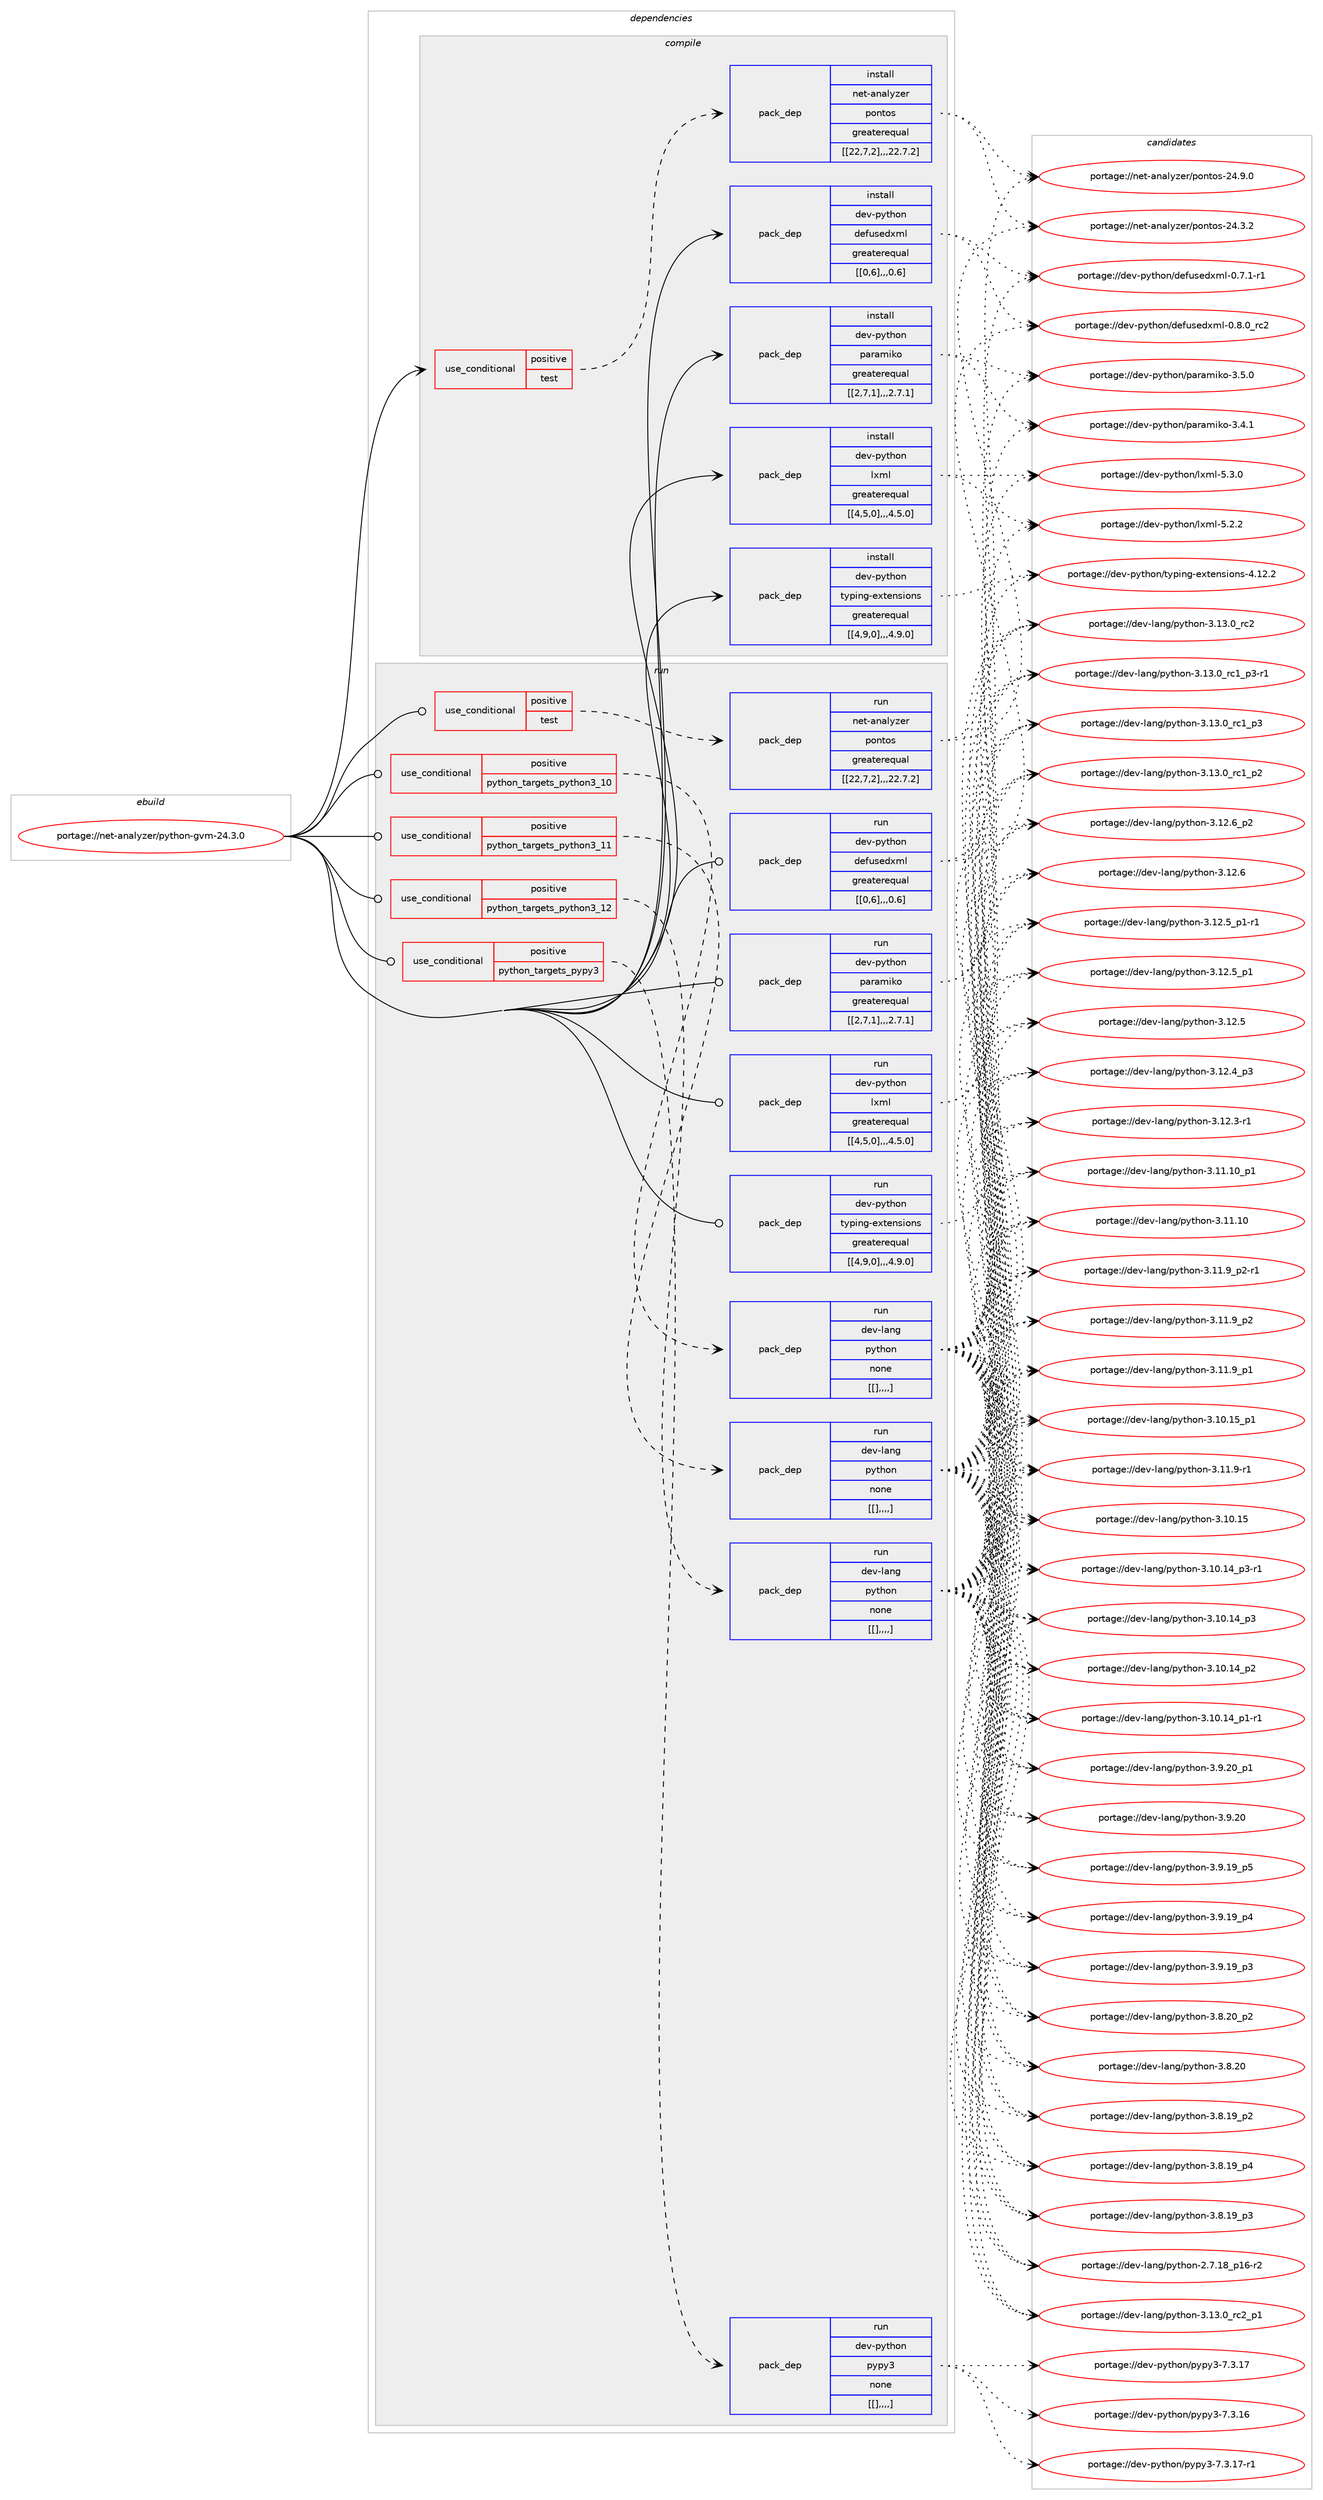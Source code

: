 digraph prolog {

# *************
# Graph options
# *************

newrank=true;
concentrate=true;
compound=true;
graph [rankdir=LR,fontname=Helvetica,fontsize=10,ranksep=1.5];#, ranksep=2.5, nodesep=0.2];
edge  [arrowhead=vee];
node  [fontname=Helvetica,fontsize=10];

# **********
# The ebuild
# **********

subgraph cluster_leftcol {
color=gray;
label=<<i>ebuild</i>>;
id [label="portage://net-analyzer/python-gvm-24.3.0", color=red, width=4, href="../net-analyzer/python-gvm-24.3.0.svg"];
}

# ****************
# The dependencies
# ****************

subgraph cluster_midcol {
color=gray;
label=<<i>dependencies</i>>;
subgraph cluster_compile {
fillcolor="#eeeeee";
style=filled;
label=<<i>compile</i>>;
subgraph cond92322 {
dependency353182 [label=<<TABLE BORDER="0" CELLBORDER="1" CELLSPACING="0" CELLPADDING="4"><TR><TD ROWSPAN="3" CELLPADDING="10">use_conditional</TD></TR><TR><TD>positive</TD></TR><TR><TD>test</TD></TR></TABLE>>, shape=none, color=red];
subgraph pack258233 {
dependency353183 [label=<<TABLE BORDER="0" CELLBORDER="1" CELLSPACING="0" CELLPADDING="4" WIDTH="220"><TR><TD ROWSPAN="6" CELLPADDING="30">pack_dep</TD></TR><TR><TD WIDTH="110">install</TD></TR><TR><TD>net-analyzer</TD></TR><TR><TD>pontos</TD></TR><TR><TD>greaterequal</TD></TR><TR><TD>[[22,7,2],,,22.7.2]</TD></TR></TABLE>>, shape=none, color=blue];
}
dependency353182:e -> dependency353183:w [weight=20,style="dashed",arrowhead="vee"];
}
id:e -> dependency353182:w [weight=20,style="solid",arrowhead="vee"];
subgraph pack258234 {
dependency353184 [label=<<TABLE BORDER="0" CELLBORDER="1" CELLSPACING="0" CELLPADDING="4" WIDTH="220"><TR><TD ROWSPAN="6" CELLPADDING="30">pack_dep</TD></TR><TR><TD WIDTH="110">install</TD></TR><TR><TD>dev-python</TD></TR><TR><TD>defusedxml</TD></TR><TR><TD>greaterequal</TD></TR><TR><TD>[[0,6],,,0.6]</TD></TR></TABLE>>, shape=none, color=blue];
}
id:e -> dependency353184:w [weight=20,style="solid",arrowhead="vee"];
subgraph pack258235 {
dependency353185 [label=<<TABLE BORDER="0" CELLBORDER="1" CELLSPACING="0" CELLPADDING="4" WIDTH="220"><TR><TD ROWSPAN="6" CELLPADDING="30">pack_dep</TD></TR><TR><TD WIDTH="110">install</TD></TR><TR><TD>dev-python</TD></TR><TR><TD>lxml</TD></TR><TR><TD>greaterequal</TD></TR><TR><TD>[[4,5,0],,,4.5.0]</TD></TR></TABLE>>, shape=none, color=blue];
}
id:e -> dependency353185:w [weight=20,style="solid",arrowhead="vee"];
subgraph pack258236 {
dependency353186 [label=<<TABLE BORDER="0" CELLBORDER="1" CELLSPACING="0" CELLPADDING="4" WIDTH="220"><TR><TD ROWSPAN="6" CELLPADDING="30">pack_dep</TD></TR><TR><TD WIDTH="110">install</TD></TR><TR><TD>dev-python</TD></TR><TR><TD>paramiko</TD></TR><TR><TD>greaterequal</TD></TR><TR><TD>[[2,7,1],,,2.7.1]</TD></TR></TABLE>>, shape=none, color=blue];
}
id:e -> dependency353186:w [weight=20,style="solid",arrowhead="vee"];
subgraph pack258237 {
dependency353187 [label=<<TABLE BORDER="0" CELLBORDER="1" CELLSPACING="0" CELLPADDING="4" WIDTH="220"><TR><TD ROWSPAN="6" CELLPADDING="30">pack_dep</TD></TR><TR><TD WIDTH="110">install</TD></TR><TR><TD>dev-python</TD></TR><TR><TD>typing-extensions</TD></TR><TR><TD>greaterequal</TD></TR><TR><TD>[[4,9,0],,,4.9.0]</TD></TR></TABLE>>, shape=none, color=blue];
}
id:e -> dependency353187:w [weight=20,style="solid",arrowhead="vee"];
}
subgraph cluster_compileandrun {
fillcolor="#eeeeee";
style=filled;
label=<<i>compile and run</i>>;
}
subgraph cluster_run {
fillcolor="#eeeeee";
style=filled;
label=<<i>run</i>>;
subgraph cond92323 {
dependency353188 [label=<<TABLE BORDER="0" CELLBORDER="1" CELLSPACING="0" CELLPADDING="4"><TR><TD ROWSPAN="3" CELLPADDING="10">use_conditional</TD></TR><TR><TD>positive</TD></TR><TR><TD>python_targets_pypy3</TD></TR></TABLE>>, shape=none, color=red];
subgraph pack258238 {
dependency353189 [label=<<TABLE BORDER="0" CELLBORDER="1" CELLSPACING="0" CELLPADDING="4" WIDTH="220"><TR><TD ROWSPAN="6" CELLPADDING="30">pack_dep</TD></TR><TR><TD WIDTH="110">run</TD></TR><TR><TD>dev-python</TD></TR><TR><TD>pypy3</TD></TR><TR><TD>none</TD></TR><TR><TD>[[],,,,]</TD></TR></TABLE>>, shape=none, color=blue];
}
dependency353188:e -> dependency353189:w [weight=20,style="dashed",arrowhead="vee"];
}
id:e -> dependency353188:w [weight=20,style="solid",arrowhead="odot"];
subgraph cond92324 {
dependency353190 [label=<<TABLE BORDER="0" CELLBORDER="1" CELLSPACING="0" CELLPADDING="4"><TR><TD ROWSPAN="3" CELLPADDING="10">use_conditional</TD></TR><TR><TD>positive</TD></TR><TR><TD>python_targets_python3_10</TD></TR></TABLE>>, shape=none, color=red];
subgraph pack258239 {
dependency353191 [label=<<TABLE BORDER="0" CELLBORDER="1" CELLSPACING="0" CELLPADDING="4" WIDTH="220"><TR><TD ROWSPAN="6" CELLPADDING="30">pack_dep</TD></TR><TR><TD WIDTH="110">run</TD></TR><TR><TD>dev-lang</TD></TR><TR><TD>python</TD></TR><TR><TD>none</TD></TR><TR><TD>[[],,,,]</TD></TR></TABLE>>, shape=none, color=blue];
}
dependency353190:e -> dependency353191:w [weight=20,style="dashed",arrowhead="vee"];
}
id:e -> dependency353190:w [weight=20,style="solid",arrowhead="odot"];
subgraph cond92325 {
dependency353192 [label=<<TABLE BORDER="0" CELLBORDER="1" CELLSPACING="0" CELLPADDING="4"><TR><TD ROWSPAN="3" CELLPADDING="10">use_conditional</TD></TR><TR><TD>positive</TD></TR><TR><TD>python_targets_python3_11</TD></TR></TABLE>>, shape=none, color=red];
subgraph pack258240 {
dependency353193 [label=<<TABLE BORDER="0" CELLBORDER="1" CELLSPACING="0" CELLPADDING="4" WIDTH="220"><TR><TD ROWSPAN="6" CELLPADDING="30">pack_dep</TD></TR><TR><TD WIDTH="110">run</TD></TR><TR><TD>dev-lang</TD></TR><TR><TD>python</TD></TR><TR><TD>none</TD></TR><TR><TD>[[],,,,]</TD></TR></TABLE>>, shape=none, color=blue];
}
dependency353192:e -> dependency353193:w [weight=20,style="dashed",arrowhead="vee"];
}
id:e -> dependency353192:w [weight=20,style="solid",arrowhead="odot"];
subgraph cond92326 {
dependency353194 [label=<<TABLE BORDER="0" CELLBORDER="1" CELLSPACING="0" CELLPADDING="4"><TR><TD ROWSPAN="3" CELLPADDING="10">use_conditional</TD></TR><TR><TD>positive</TD></TR><TR><TD>python_targets_python3_12</TD></TR></TABLE>>, shape=none, color=red];
subgraph pack258241 {
dependency353195 [label=<<TABLE BORDER="0" CELLBORDER="1" CELLSPACING="0" CELLPADDING="4" WIDTH="220"><TR><TD ROWSPAN="6" CELLPADDING="30">pack_dep</TD></TR><TR><TD WIDTH="110">run</TD></TR><TR><TD>dev-lang</TD></TR><TR><TD>python</TD></TR><TR><TD>none</TD></TR><TR><TD>[[],,,,]</TD></TR></TABLE>>, shape=none, color=blue];
}
dependency353194:e -> dependency353195:w [weight=20,style="dashed",arrowhead="vee"];
}
id:e -> dependency353194:w [weight=20,style="solid",arrowhead="odot"];
subgraph cond92327 {
dependency353196 [label=<<TABLE BORDER="0" CELLBORDER="1" CELLSPACING="0" CELLPADDING="4"><TR><TD ROWSPAN="3" CELLPADDING="10">use_conditional</TD></TR><TR><TD>positive</TD></TR><TR><TD>test</TD></TR></TABLE>>, shape=none, color=red];
subgraph pack258242 {
dependency353197 [label=<<TABLE BORDER="0" CELLBORDER="1" CELLSPACING="0" CELLPADDING="4" WIDTH="220"><TR><TD ROWSPAN="6" CELLPADDING="30">pack_dep</TD></TR><TR><TD WIDTH="110">run</TD></TR><TR><TD>net-analyzer</TD></TR><TR><TD>pontos</TD></TR><TR><TD>greaterequal</TD></TR><TR><TD>[[22,7,2],,,22.7.2]</TD></TR></TABLE>>, shape=none, color=blue];
}
dependency353196:e -> dependency353197:w [weight=20,style="dashed",arrowhead="vee"];
}
id:e -> dependency353196:w [weight=20,style="solid",arrowhead="odot"];
subgraph pack258243 {
dependency353198 [label=<<TABLE BORDER="0" CELLBORDER="1" CELLSPACING="0" CELLPADDING="4" WIDTH="220"><TR><TD ROWSPAN="6" CELLPADDING="30">pack_dep</TD></TR><TR><TD WIDTH="110">run</TD></TR><TR><TD>dev-python</TD></TR><TR><TD>defusedxml</TD></TR><TR><TD>greaterequal</TD></TR><TR><TD>[[0,6],,,0.6]</TD></TR></TABLE>>, shape=none, color=blue];
}
id:e -> dependency353198:w [weight=20,style="solid",arrowhead="odot"];
subgraph pack258244 {
dependency353199 [label=<<TABLE BORDER="0" CELLBORDER="1" CELLSPACING="0" CELLPADDING="4" WIDTH="220"><TR><TD ROWSPAN="6" CELLPADDING="30">pack_dep</TD></TR><TR><TD WIDTH="110">run</TD></TR><TR><TD>dev-python</TD></TR><TR><TD>lxml</TD></TR><TR><TD>greaterequal</TD></TR><TR><TD>[[4,5,0],,,4.5.0]</TD></TR></TABLE>>, shape=none, color=blue];
}
id:e -> dependency353199:w [weight=20,style="solid",arrowhead="odot"];
subgraph pack258245 {
dependency353200 [label=<<TABLE BORDER="0" CELLBORDER="1" CELLSPACING="0" CELLPADDING="4" WIDTH="220"><TR><TD ROWSPAN="6" CELLPADDING="30">pack_dep</TD></TR><TR><TD WIDTH="110">run</TD></TR><TR><TD>dev-python</TD></TR><TR><TD>paramiko</TD></TR><TR><TD>greaterequal</TD></TR><TR><TD>[[2,7,1],,,2.7.1]</TD></TR></TABLE>>, shape=none, color=blue];
}
id:e -> dependency353200:w [weight=20,style="solid",arrowhead="odot"];
subgraph pack258246 {
dependency353201 [label=<<TABLE BORDER="0" CELLBORDER="1" CELLSPACING="0" CELLPADDING="4" WIDTH="220"><TR><TD ROWSPAN="6" CELLPADDING="30">pack_dep</TD></TR><TR><TD WIDTH="110">run</TD></TR><TR><TD>dev-python</TD></TR><TR><TD>typing-extensions</TD></TR><TR><TD>greaterequal</TD></TR><TR><TD>[[4,9,0],,,4.9.0]</TD></TR></TABLE>>, shape=none, color=blue];
}
id:e -> dependency353201:w [weight=20,style="solid",arrowhead="odot"];
}
}

# **************
# The candidates
# **************

subgraph cluster_choices {
rank=same;
color=gray;
label=<<i>candidates</i>>;

subgraph choice258233 {
color=black;
nodesep=1;
choice1101011164597110971081211221011144711211111011611111545505246574648 [label="portage://net-analyzer/pontos-24.9.0", color=red, width=4,href="../net-analyzer/pontos-24.9.0.svg"];
choice1101011164597110971081211221011144711211111011611111545505246514650 [label="portage://net-analyzer/pontos-24.3.2", color=red, width=4,href="../net-analyzer/pontos-24.3.2.svg"];
dependency353183:e -> choice1101011164597110971081211221011144711211111011611111545505246574648:w [style=dotted,weight="100"];
dependency353183:e -> choice1101011164597110971081211221011144711211111011611111545505246514650:w [style=dotted,weight="100"];
}
subgraph choice258234 {
color=black;
nodesep=1;
choice1001011184511212111610411111047100101102117115101100120109108454846564648951149950 [label="portage://dev-python/defusedxml-0.8.0_rc2", color=red, width=4,href="../dev-python/defusedxml-0.8.0_rc2.svg"];
choice10010111845112121116104111110471001011021171151011001201091084548465546494511449 [label="portage://dev-python/defusedxml-0.7.1-r1", color=red, width=4,href="../dev-python/defusedxml-0.7.1-r1.svg"];
dependency353184:e -> choice1001011184511212111610411111047100101102117115101100120109108454846564648951149950:w [style=dotted,weight="100"];
dependency353184:e -> choice10010111845112121116104111110471001011021171151011001201091084548465546494511449:w [style=dotted,weight="100"];
}
subgraph choice258235 {
color=black;
nodesep=1;
choice1001011184511212111610411111047108120109108455346514648 [label="portage://dev-python/lxml-5.3.0", color=red, width=4,href="../dev-python/lxml-5.3.0.svg"];
choice1001011184511212111610411111047108120109108455346504650 [label="portage://dev-python/lxml-5.2.2", color=red, width=4,href="../dev-python/lxml-5.2.2.svg"];
dependency353185:e -> choice1001011184511212111610411111047108120109108455346514648:w [style=dotted,weight="100"];
dependency353185:e -> choice1001011184511212111610411111047108120109108455346504650:w [style=dotted,weight="100"];
}
subgraph choice258236 {
color=black;
nodesep=1;
choice10010111845112121116104111110471129711497109105107111455146534648 [label="portage://dev-python/paramiko-3.5.0", color=red, width=4,href="../dev-python/paramiko-3.5.0.svg"];
choice10010111845112121116104111110471129711497109105107111455146524649 [label="portage://dev-python/paramiko-3.4.1", color=red, width=4,href="../dev-python/paramiko-3.4.1.svg"];
dependency353186:e -> choice10010111845112121116104111110471129711497109105107111455146534648:w [style=dotted,weight="100"];
dependency353186:e -> choice10010111845112121116104111110471129711497109105107111455146524649:w [style=dotted,weight="100"];
}
subgraph choice258237 {
color=black;
nodesep=1;
choice10010111845112121116104111110471161211121051101034510112011610111011510511111011545524649504650 [label="portage://dev-python/typing-extensions-4.12.2", color=red, width=4,href="../dev-python/typing-extensions-4.12.2.svg"];
dependency353187:e -> choice10010111845112121116104111110471161211121051101034510112011610111011510511111011545524649504650:w [style=dotted,weight="100"];
}
subgraph choice258238 {
color=black;
nodesep=1;
choice100101118451121211161041111104711212111212151455546514649554511449 [label="portage://dev-python/pypy3-7.3.17-r1", color=red, width=4,href="../dev-python/pypy3-7.3.17-r1.svg"];
choice10010111845112121116104111110471121211121215145554651464955 [label="portage://dev-python/pypy3-7.3.17", color=red, width=4,href="../dev-python/pypy3-7.3.17.svg"];
choice10010111845112121116104111110471121211121215145554651464954 [label="portage://dev-python/pypy3-7.3.16", color=red, width=4,href="../dev-python/pypy3-7.3.16.svg"];
dependency353189:e -> choice100101118451121211161041111104711212111212151455546514649554511449:w [style=dotted,weight="100"];
dependency353189:e -> choice10010111845112121116104111110471121211121215145554651464955:w [style=dotted,weight="100"];
dependency353189:e -> choice10010111845112121116104111110471121211121215145554651464954:w [style=dotted,weight="100"];
}
subgraph choice258239 {
color=black;
nodesep=1;
choice100101118451089711010347112121116104111110455146495146489511499509511249 [label="portage://dev-lang/python-3.13.0_rc2_p1", color=red, width=4,href="../dev-lang/python-3.13.0_rc2_p1.svg"];
choice10010111845108971101034711212111610411111045514649514648951149950 [label="portage://dev-lang/python-3.13.0_rc2", color=red, width=4,href="../dev-lang/python-3.13.0_rc2.svg"];
choice1001011184510897110103471121211161041111104551464951464895114994995112514511449 [label="portage://dev-lang/python-3.13.0_rc1_p3-r1", color=red, width=4,href="../dev-lang/python-3.13.0_rc1_p3-r1.svg"];
choice100101118451089711010347112121116104111110455146495146489511499499511251 [label="portage://dev-lang/python-3.13.0_rc1_p3", color=red, width=4,href="../dev-lang/python-3.13.0_rc1_p3.svg"];
choice100101118451089711010347112121116104111110455146495146489511499499511250 [label="portage://dev-lang/python-3.13.0_rc1_p2", color=red, width=4,href="../dev-lang/python-3.13.0_rc1_p2.svg"];
choice100101118451089711010347112121116104111110455146495046549511250 [label="portage://dev-lang/python-3.12.6_p2", color=red, width=4,href="../dev-lang/python-3.12.6_p2.svg"];
choice10010111845108971101034711212111610411111045514649504654 [label="portage://dev-lang/python-3.12.6", color=red, width=4,href="../dev-lang/python-3.12.6.svg"];
choice1001011184510897110103471121211161041111104551464950465395112494511449 [label="portage://dev-lang/python-3.12.5_p1-r1", color=red, width=4,href="../dev-lang/python-3.12.5_p1-r1.svg"];
choice100101118451089711010347112121116104111110455146495046539511249 [label="portage://dev-lang/python-3.12.5_p1", color=red, width=4,href="../dev-lang/python-3.12.5_p1.svg"];
choice10010111845108971101034711212111610411111045514649504653 [label="portage://dev-lang/python-3.12.5", color=red, width=4,href="../dev-lang/python-3.12.5.svg"];
choice100101118451089711010347112121116104111110455146495046529511251 [label="portage://dev-lang/python-3.12.4_p3", color=red, width=4,href="../dev-lang/python-3.12.4_p3.svg"];
choice100101118451089711010347112121116104111110455146495046514511449 [label="portage://dev-lang/python-3.12.3-r1", color=red, width=4,href="../dev-lang/python-3.12.3-r1.svg"];
choice10010111845108971101034711212111610411111045514649494649489511249 [label="portage://dev-lang/python-3.11.10_p1", color=red, width=4,href="../dev-lang/python-3.11.10_p1.svg"];
choice1001011184510897110103471121211161041111104551464949464948 [label="portage://dev-lang/python-3.11.10", color=red, width=4,href="../dev-lang/python-3.11.10.svg"];
choice1001011184510897110103471121211161041111104551464949465795112504511449 [label="portage://dev-lang/python-3.11.9_p2-r1", color=red, width=4,href="../dev-lang/python-3.11.9_p2-r1.svg"];
choice100101118451089711010347112121116104111110455146494946579511250 [label="portage://dev-lang/python-3.11.9_p2", color=red, width=4,href="../dev-lang/python-3.11.9_p2.svg"];
choice100101118451089711010347112121116104111110455146494946579511249 [label="portage://dev-lang/python-3.11.9_p1", color=red, width=4,href="../dev-lang/python-3.11.9_p1.svg"];
choice100101118451089711010347112121116104111110455146494946574511449 [label="portage://dev-lang/python-3.11.9-r1", color=red, width=4,href="../dev-lang/python-3.11.9-r1.svg"];
choice10010111845108971101034711212111610411111045514649484649539511249 [label="portage://dev-lang/python-3.10.15_p1", color=red, width=4,href="../dev-lang/python-3.10.15_p1.svg"];
choice1001011184510897110103471121211161041111104551464948464953 [label="portage://dev-lang/python-3.10.15", color=red, width=4,href="../dev-lang/python-3.10.15.svg"];
choice100101118451089711010347112121116104111110455146494846495295112514511449 [label="portage://dev-lang/python-3.10.14_p3-r1", color=red, width=4,href="../dev-lang/python-3.10.14_p3-r1.svg"];
choice10010111845108971101034711212111610411111045514649484649529511251 [label="portage://dev-lang/python-3.10.14_p3", color=red, width=4,href="../dev-lang/python-3.10.14_p3.svg"];
choice10010111845108971101034711212111610411111045514649484649529511250 [label="portage://dev-lang/python-3.10.14_p2", color=red, width=4,href="../dev-lang/python-3.10.14_p2.svg"];
choice100101118451089711010347112121116104111110455146494846495295112494511449 [label="portage://dev-lang/python-3.10.14_p1-r1", color=red, width=4,href="../dev-lang/python-3.10.14_p1-r1.svg"];
choice100101118451089711010347112121116104111110455146574650489511249 [label="portage://dev-lang/python-3.9.20_p1", color=red, width=4,href="../dev-lang/python-3.9.20_p1.svg"];
choice10010111845108971101034711212111610411111045514657465048 [label="portage://dev-lang/python-3.9.20", color=red, width=4,href="../dev-lang/python-3.9.20.svg"];
choice100101118451089711010347112121116104111110455146574649579511253 [label="portage://dev-lang/python-3.9.19_p5", color=red, width=4,href="../dev-lang/python-3.9.19_p5.svg"];
choice100101118451089711010347112121116104111110455146574649579511252 [label="portage://dev-lang/python-3.9.19_p4", color=red, width=4,href="../dev-lang/python-3.9.19_p4.svg"];
choice100101118451089711010347112121116104111110455146574649579511251 [label="portage://dev-lang/python-3.9.19_p3", color=red, width=4,href="../dev-lang/python-3.9.19_p3.svg"];
choice100101118451089711010347112121116104111110455146564650489511250 [label="portage://dev-lang/python-3.8.20_p2", color=red, width=4,href="../dev-lang/python-3.8.20_p2.svg"];
choice10010111845108971101034711212111610411111045514656465048 [label="portage://dev-lang/python-3.8.20", color=red, width=4,href="../dev-lang/python-3.8.20.svg"];
choice100101118451089711010347112121116104111110455146564649579511252 [label="portage://dev-lang/python-3.8.19_p4", color=red, width=4,href="../dev-lang/python-3.8.19_p4.svg"];
choice100101118451089711010347112121116104111110455146564649579511251 [label="portage://dev-lang/python-3.8.19_p3", color=red, width=4,href="../dev-lang/python-3.8.19_p3.svg"];
choice100101118451089711010347112121116104111110455146564649579511250 [label="portage://dev-lang/python-3.8.19_p2", color=red, width=4,href="../dev-lang/python-3.8.19_p2.svg"];
choice100101118451089711010347112121116104111110455046554649569511249544511450 [label="portage://dev-lang/python-2.7.18_p16-r2", color=red, width=4,href="../dev-lang/python-2.7.18_p16-r2.svg"];
dependency353191:e -> choice100101118451089711010347112121116104111110455146495146489511499509511249:w [style=dotted,weight="100"];
dependency353191:e -> choice10010111845108971101034711212111610411111045514649514648951149950:w [style=dotted,weight="100"];
dependency353191:e -> choice1001011184510897110103471121211161041111104551464951464895114994995112514511449:w [style=dotted,weight="100"];
dependency353191:e -> choice100101118451089711010347112121116104111110455146495146489511499499511251:w [style=dotted,weight="100"];
dependency353191:e -> choice100101118451089711010347112121116104111110455146495146489511499499511250:w [style=dotted,weight="100"];
dependency353191:e -> choice100101118451089711010347112121116104111110455146495046549511250:w [style=dotted,weight="100"];
dependency353191:e -> choice10010111845108971101034711212111610411111045514649504654:w [style=dotted,weight="100"];
dependency353191:e -> choice1001011184510897110103471121211161041111104551464950465395112494511449:w [style=dotted,weight="100"];
dependency353191:e -> choice100101118451089711010347112121116104111110455146495046539511249:w [style=dotted,weight="100"];
dependency353191:e -> choice10010111845108971101034711212111610411111045514649504653:w [style=dotted,weight="100"];
dependency353191:e -> choice100101118451089711010347112121116104111110455146495046529511251:w [style=dotted,weight="100"];
dependency353191:e -> choice100101118451089711010347112121116104111110455146495046514511449:w [style=dotted,weight="100"];
dependency353191:e -> choice10010111845108971101034711212111610411111045514649494649489511249:w [style=dotted,weight="100"];
dependency353191:e -> choice1001011184510897110103471121211161041111104551464949464948:w [style=dotted,weight="100"];
dependency353191:e -> choice1001011184510897110103471121211161041111104551464949465795112504511449:w [style=dotted,weight="100"];
dependency353191:e -> choice100101118451089711010347112121116104111110455146494946579511250:w [style=dotted,weight="100"];
dependency353191:e -> choice100101118451089711010347112121116104111110455146494946579511249:w [style=dotted,weight="100"];
dependency353191:e -> choice100101118451089711010347112121116104111110455146494946574511449:w [style=dotted,weight="100"];
dependency353191:e -> choice10010111845108971101034711212111610411111045514649484649539511249:w [style=dotted,weight="100"];
dependency353191:e -> choice1001011184510897110103471121211161041111104551464948464953:w [style=dotted,weight="100"];
dependency353191:e -> choice100101118451089711010347112121116104111110455146494846495295112514511449:w [style=dotted,weight="100"];
dependency353191:e -> choice10010111845108971101034711212111610411111045514649484649529511251:w [style=dotted,weight="100"];
dependency353191:e -> choice10010111845108971101034711212111610411111045514649484649529511250:w [style=dotted,weight="100"];
dependency353191:e -> choice100101118451089711010347112121116104111110455146494846495295112494511449:w [style=dotted,weight="100"];
dependency353191:e -> choice100101118451089711010347112121116104111110455146574650489511249:w [style=dotted,weight="100"];
dependency353191:e -> choice10010111845108971101034711212111610411111045514657465048:w [style=dotted,weight="100"];
dependency353191:e -> choice100101118451089711010347112121116104111110455146574649579511253:w [style=dotted,weight="100"];
dependency353191:e -> choice100101118451089711010347112121116104111110455146574649579511252:w [style=dotted,weight="100"];
dependency353191:e -> choice100101118451089711010347112121116104111110455146574649579511251:w [style=dotted,weight="100"];
dependency353191:e -> choice100101118451089711010347112121116104111110455146564650489511250:w [style=dotted,weight="100"];
dependency353191:e -> choice10010111845108971101034711212111610411111045514656465048:w [style=dotted,weight="100"];
dependency353191:e -> choice100101118451089711010347112121116104111110455146564649579511252:w [style=dotted,weight="100"];
dependency353191:e -> choice100101118451089711010347112121116104111110455146564649579511251:w [style=dotted,weight="100"];
dependency353191:e -> choice100101118451089711010347112121116104111110455146564649579511250:w [style=dotted,weight="100"];
dependency353191:e -> choice100101118451089711010347112121116104111110455046554649569511249544511450:w [style=dotted,weight="100"];
}
subgraph choice258240 {
color=black;
nodesep=1;
choice100101118451089711010347112121116104111110455146495146489511499509511249 [label="portage://dev-lang/python-3.13.0_rc2_p1", color=red, width=4,href="../dev-lang/python-3.13.0_rc2_p1.svg"];
choice10010111845108971101034711212111610411111045514649514648951149950 [label="portage://dev-lang/python-3.13.0_rc2", color=red, width=4,href="../dev-lang/python-3.13.0_rc2.svg"];
choice1001011184510897110103471121211161041111104551464951464895114994995112514511449 [label="portage://dev-lang/python-3.13.0_rc1_p3-r1", color=red, width=4,href="../dev-lang/python-3.13.0_rc1_p3-r1.svg"];
choice100101118451089711010347112121116104111110455146495146489511499499511251 [label="portage://dev-lang/python-3.13.0_rc1_p3", color=red, width=4,href="../dev-lang/python-3.13.0_rc1_p3.svg"];
choice100101118451089711010347112121116104111110455146495146489511499499511250 [label="portage://dev-lang/python-3.13.0_rc1_p2", color=red, width=4,href="../dev-lang/python-3.13.0_rc1_p2.svg"];
choice100101118451089711010347112121116104111110455146495046549511250 [label="portage://dev-lang/python-3.12.6_p2", color=red, width=4,href="../dev-lang/python-3.12.6_p2.svg"];
choice10010111845108971101034711212111610411111045514649504654 [label="portage://dev-lang/python-3.12.6", color=red, width=4,href="../dev-lang/python-3.12.6.svg"];
choice1001011184510897110103471121211161041111104551464950465395112494511449 [label="portage://dev-lang/python-3.12.5_p1-r1", color=red, width=4,href="../dev-lang/python-3.12.5_p1-r1.svg"];
choice100101118451089711010347112121116104111110455146495046539511249 [label="portage://dev-lang/python-3.12.5_p1", color=red, width=4,href="../dev-lang/python-3.12.5_p1.svg"];
choice10010111845108971101034711212111610411111045514649504653 [label="portage://dev-lang/python-3.12.5", color=red, width=4,href="../dev-lang/python-3.12.5.svg"];
choice100101118451089711010347112121116104111110455146495046529511251 [label="portage://dev-lang/python-3.12.4_p3", color=red, width=4,href="../dev-lang/python-3.12.4_p3.svg"];
choice100101118451089711010347112121116104111110455146495046514511449 [label="portage://dev-lang/python-3.12.3-r1", color=red, width=4,href="../dev-lang/python-3.12.3-r1.svg"];
choice10010111845108971101034711212111610411111045514649494649489511249 [label="portage://dev-lang/python-3.11.10_p1", color=red, width=4,href="../dev-lang/python-3.11.10_p1.svg"];
choice1001011184510897110103471121211161041111104551464949464948 [label="portage://dev-lang/python-3.11.10", color=red, width=4,href="../dev-lang/python-3.11.10.svg"];
choice1001011184510897110103471121211161041111104551464949465795112504511449 [label="portage://dev-lang/python-3.11.9_p2-r1", color=red, width=4,href="../dev-lang/python-3.11.9_p2-r1.svg"];
choice100101118451089711010347112121116104111110455146494946579511250 [label="portage://dev-lang/python-3.11.9_p2", color=red, width=4,href="../dev-lang/python-3.11.9_p2.svg"];
choice100101118451089711010347112121116104111110455146494946579511249 [label="portage://dev-lang/python-3.11.9_p1", color=red, width=4,href="../dev-lang/python-3.11.9_p1.svg"];
choice100101118451089711010347112121116104111110455146494946574511449 [label="portage://dev-lang/python-3.11.9-r1", color=red, width=4,href="../dev-lang/python-3.11.9-r1.svg"];
choice10010111845108971101034711212111610411111045514649484649539511249 [label="portage://dev-lang/python-3.10.15_p1", color=red, width=4,href="../dev-lang/python-3.10.15_p1.svg"];
choice1001011184510897110103471121211161041111104551464948464953 [label="portage://dev-lang/python-3.10.15", color=red, width=4,href="../dev-lang/python-3.10.15.svg"];
choice100101118451089711010347112121116104111110455146494846495295112514511449 [label="portage://dev-lang/python-3.10.14_p3-r1", color=red, width=4,href="../dev-lang/python-3.10.14_p3-r1.svg"];
choice10010111845108971101034711212111610411111045514649484649529511251 [label="portage://dev-lang/python-3.10.14_p3", color=red, width=4,href="../dev-lang/python-3.10.14_p3.svg"];
choice10010111845108971101034711212111610411111045514649484649529511250 [label="portage://dev-lang/python-3.10.14_p2", color=red, width=4,href="../dev-lang/python-3.10.14_p2.svg"];
choice100101118451089711010347112121116104111110455146494846495295112494511449 [label="portage://dev-lang/python-3.10.14_p1-r1", color=red, width=4,href="../dev-lang/python-3.10.14_p1-r1.svg"];
choice100101118451089711010347112121116104111110455146574650489511249 [label="portage://dev-lang/python-3.9.20_p1", color=red, width=4,href="../dev-lang/python-3.9.20_p1.svg"];
choice10010111845108971101034711212111610411111045514657465048 [label="portage://dev-lang/python-3.9.20", color=red, width=4,href="../dev-lang/python-3.9.20.svg"];
choice100101118451089711010347112121116104111110455146574649579511253 [label="portage://dev-lang/python-3.9.19_p5", color=red, width=4,href="../dev-lang/python-3.9.19_p5.svg"];
choice100101118451089711010347112121116104111110455146574649579511252 [label="portage://dev-lang/python-3.9.19_p4", color=red, width=4,href="../dev-lang/python-3.9.19_p4.svg"];
choice100101118451089711010347112121116104111110455146574649579511251 [label="portage://dev-lang/python-3.9.19_p3", color=red, width=4,href="../dev-lang/python-3.9.19_p3.svg"];
choice100101118451089711010347112121116104111110455146564650489511250 [label="portage://dev-lang/python-3.8.20_p2", color=red, width=4,href="../dev-lang/python-3.8.20_p2.svg"];
choice10010111845108971101034711212111610411111045514656465048 [label="portage://dev-lang/python-3.8.20", color=red, width=4,href="../dev-lang/python-3.8.20.svg"];
choice100101118451089711010347112121116104111110455146564649579511252 [label="portage://dev-lang/python-3.8.19_p4", color=red, width=4,href="../dev-lang/python-3.8.19_p4.svg"];
choice100101118451089711010347112121116104111110455146564649579511251 [label="portage://dev-lang/python-3.8.19_p3", color=red, width=4,href="../dev-lang/python-3.8.19_p3.svg"];
choice100101118451089711010347112121116104111110455146564649579511250 [label="portage://dev-lang/python-3.8.19_p2", color=red, width=4,href="../dev-lang/python-3.8.19_p2.svg"];
choice100101118451089711010347112121116104111110455046554649569511249544511450 [label="portage://dev-lang/python-2.7.18_p16-r2", color=red, width=4,href="../dev-lang/python-2.7.18_p16-r2.svg"];
dependency353193:e -> choice100101118451089711010347112121116104111110455146495146489511499509511249:w [style=dotted,weight="100"];
dependency353193:e -> choice10010111845108971101034711212111610411111045514649514648951149950:w [style=dotted,weight="100"];
dependency353193:e -> choice1001011184510897110103471121211161041111104551464951464895114994995112514511449:w [style=dotted,weight="100"];
dependency353193:e -> choice100101118451089711010347112121116104111110455146495146489511499499511251:w [style=dotted,weight="100"];
dependency353193:e -> choice100101118451089711010347112121116104111110455146495146489511499499511250:w [style=dotted,weight="100"];
dependency353193:e -> choice100101118451089711010347112121116104111110455146495046549511250:w [style=dotted,weight="100"];
dependency353193:e -> choice10010111845108971101034711212111610411111045514649504654:w [style=dotted,weight="100"];
dependency353193:e -> choice1001011184510897110103471121211161041111104551464950465395112494511449:w [style=dotted,weight="100"];
dependency353193:e -> choice100101118451089711010347112121116104111110455146495046539511249:w [style=dotted,weight="100"];
dependency353193:e -> choice10010111845108971101034711212111610411111045514649504653:w [style=dotted,weight="100"];
dependency353193:e -> choice100101118451089711010347112121116104111110455146495046529511251:w [style=dotted,weight="100"];
dependency353193:e -> choice100101118451089711010347112121116104111110455146495046514511449:w [style=dotted,weight="100"];
dependency353193:e -> choice10010111845108971101034711212111610411111045514649494649489511249:w [style=dotted,weight="100"];
dependency353193:e -> choice1001011184510897110103471121211161041111104551464949464948:w [style=dotted,weight="100"];
dependency353193:e -> choice1001011184510897110103471121211161041111104551464949465795112504511449:w [style=dotted,weight="100"];
dependency353193:e -> choice100101118451089711010347112121116104111110455146494946579511250:w [style=dotted,weight="100"];
dependency353193:e -> choice100101118451089711010347112121116104111110455146494946579511249:w [style=dotted,weight="100"];
dependency353193:e -> choice100101118451089711010347112121116104111110455146494946574511449:w [style=dotted,weight="100"];
dependency353193:e -> choice10010111845108971101034711212111610411111045514649484649539511249:w [style=dotted,weight="100"];
dependency353193:e -> choice1001011184510897110103471121211161041111104551464948464953:w [style=dotted,weight="100"];
dependency353193:e -> choice100101118451089711010347112121116104111110455146494846495295112514511449:w [style=dotted,weight="100"];
dependency353193:e -> choice10010111845108971101034711212111610411111045514649484649529511251:w [style=dotted,weight="100"];
dependency353193:e -> choice10010111845108971101034711212111610411111045514649484649529511250:w [style=dotted,weight="100"];
dependency353193:e -> choice100101118451089711010347112121116104111110455146494846495295112494511449:w [style=dotted,weight="100"];
dependency353193:e -> choice100101118451089711010347112121116104111110455146574650489511249:w [style=dotted,weight="100"];
dependency353193:e -> choice10010111845108971101034711212111610411111045514657465048:w [style=dotted,weight="100"];
dependency353193:e -> choice100101118451089711010347112121116104111110455146574649579511253:w [style=dotted,weight="100"];
dependency353193:e -> choice100101118451089711010347112121116104111110455146574649579511252:w [style=dotted,weight="100"];
dependency353193:e -> choice100101118451089711010347112121116104111110455146574649579511251:w [style=dotted,weight="100"];
dependency353193:e -> choice100101118451089711010347112121116104111110455146564650489511250:w [style=dotted,weight="100"];
dependency353193:e -> choice10010111845108971101034711212111610411111045514656465048:w [style=dotted,weight="100"];
dependency353193:e -> choice100101118451089711010347112121116104111110455146564649579511252:w [style=dotted,weight="100"];
dependency353193:e -> choice100101118451089711010347112121116104111110455146564649579511251:w [style=dotted,weight="100"];
dependency353193:e -> choice100101118451089711010347112121116104111110455146564649579511250:w [style=dotted,weight="100"];
dependency353193:e -> choice100101118451089711010347112121116104111110455046554649569511249544511450:w [style=dotted,weight="100"];
}
subgraph choice258241 {
color=black;
nodesep=1;
choice100101118451089711010347112121116104111110455146495146489511499509511249 [label="portage://dev-lang/python-3.13.0_rc2_p1", color=red, width=4,href="../dev-lang/python-3.13.0_rc2_p1.svg"];
choice10010111845108971101034711212111610411111045514649514648951149950 [label="portage://dev-lang/python-3.13.0_rc2", color=red, width=4,href="../dev-lang/python-3.13.0_rc2.svg"];
choice1001011184510897110103471121211161041111104551464951464895114994995112514511449 [label="portage://dev-lang/python-3.13.0_rc1_p3-r1", color=red, width=4,href="../dev-lang/python-3.13.0_rc1_p3-r1.svg"];
choice100101118451089711010347112121116104111110455146495146489511499499511251 [label="portage://dev-lang/python-3.13.0_rc1_p3", color=red, width=4,href="../dev-lang/python-3.13.0_rc1_p3.svg"];
choice100101118451089711010347112121116104111110455146495146489511499499511250 [label="portage://dev-lang/python-3.13.0_rc1_p2", color=red, width=4,href="../dev-lang/python-3.13.0_rc1_p2.svg"];
choice100101118451089711010347112121116104111110455146495046549511250 [label="portage://dev-lang/python-3.12.6_p2", color=red, width=4,href="../dev-lang/python-3.12.6_p2.svg"];
choice10010111845108971101034711212111610411111045514649504654 [label="portage://dev-lang/python-3.12.6", color=red, width=4,href="../dev-lang/python-3.12.6.svg"];
choice1001011184510897110103471121211161041111104551464950465395112494511449 [label="portage://dev-lang/python-3.12.5_p1-r1", color=red, width=4,href="../dev-lang/python-3.12.5_p1-r1.svg"];
choice100101118451089711010347112121116104111110455146495046539511249 [label="portage://dev-lang/python-3.12.5_p1", color=red, width=4,href="../dev-lang/python-3.12.5_p1.svg"];
choice10010111845108971101034711212111610411111045514649504653 [label="portage://dev-lang/python-3.12.5", color=red, width=4,href="../dev-lang/python-3.12.5.svg"];
choice100101118451089711010347112121116104111110455146495046529511251 [label="portage://dev-lang/python-3.12.4_p3", color=red, width=4,href="../dev-lang/python-3.12.4_p3.svg"];
choice100101118451089711010347112121116104111110455146495046514511449 [label="portage://dev-lang/python-3.12.3-r1", color=red, width=4,href="../dev-lang/python-3.12.3-r1.svg"];
choice10010111845108971101034711212111610411111045514649494649489511249 [label="portage://dev-lang/python-3.11.10_p1", color=red, width=4,href="../dev-lang/python-3.11.10_p1.svg"];
choice1001011184510897110103471121211161041111104551464949464948 [label="portage://dev-lang/python-3.11.10", color=red, width=4,href="../dev-lang/python-3.11.10.svg"];
choice1001011184510897110103471121211161041111104551464949465795112504511449 [label="portage://dev-lang/python-3.11.9_p2-r1", color=red, width=4,href="../dev-lang/python-3.11.9_p2-r1.svg"];
choice100101118451089711010347112121116104111110455146494946579511250 [label="portage://dev-lang/python-3.11.9_p2", color=red, width=4,href="../dev-lang/python-3.11.9_p2.svg"];
choice100101118451089711010347112121116104111110455146494946579511249 [label="portage://dev-lang/python-3.11.9_p1", color=red, width=4,href="../dev-lang/python-3.11.9_p1.svg"];
choice100101118451089711010347112121116104111110455146494946574511449 [label="portage://dev-lang/python-3.11.9-r1", color=red, width=4,href="../dev-lang/python-3.11.9-r1.svg"];
choice10010111845108971101034711212111610411111045514649484649539511249 [label="portage://dev-lang/python-3.10.15_p1", color=red, width=4,href="../dev-lang/python-3.10.15_p1.svg"];
choice1001011184510897110103471121211161041111104551464948464953 [label="portage://dev-lang/python-3.10.15", color=red, width=4,href="../dev-lang/python-3.10.15.svg"];
choice100101118451089711010347112121116104111110455146494846495295112514511449 [label="portage://dev-lang/python-3.10.14_p3-r1", color=red, width=4,href="../dev-lang/python-3.10.14_p3-r1.svg"];
choice10010111845108971101034711212111610411111045514649484649529511251 [label="portage://dev-lang/python-3.10.14_p3", color=red, width=4,href="../dev-lang/python-3.10.14_p3.svg"];
choice10010111845108971101034711212111610411111045514649484649529511250 [label="portage://dev-lang/python-3.10.14_p2", color=red, width=4,href="../dev-lang/python-3.10.14_p2.svg"];
choice100101118451089711010347112121116104111110455146494846495295112494511449 [label="portage://dev-lang/python-3.10.14_p1-r1", color=red, width=4,href="../dev-lang/python-3.10.14_p1-r1.svg"];
choice100101118451089711010347112121116104111110455146574650489511249 [label="portage://dev-lang/python-3.9.20_p1", color=red, width=4,href="../dev-lang/python-3.9.20_p1.svg"];
choice10010111845108971101034711212111610411111045514657465048 [label="portage://dev-lang/python-3.9.20", color=red, width=4,href="../dev-lang/python-3.9.20.svg"];
choice100101118451089711010347112121116104111110455146574649579511253 [label="portage://dev-lang/python-3.9.19_p5", color=red, width=4,href="../dev-lang/python-3.9.19_p5.svg"];
choice100101118451089711010347112121116104111110455146574649579511252 [label="portage://dev-lang/python-3.9.19_p4", color=red, width=4,href="../dev-lang/python-3.9.19_p4.svg"];
choice100101118451089711010347112121116104111110455146574649579511251 [label="portage://dev-lang/python-3.9.19_p3", color=red, width=4,href="../dev-lang/python-3.9.19_p3.svg"];
choice100101118451089711010347112121116104111110455146564650489511250 [label="portage://dev-lang/python-3.8.20_p2", color=red, width=4,href="../dev-lang/python-3.8.20_p2.svg"];
choice10010111845108971101034711212111610411111045514656465048 [label="portage://dev-lang/python-3.8.20", color=red, width=4,href="../dev-lang/python-3.8.20.svg"];
choice100101118451089711010347112121116104111110455146564649579511252 [label="portage://dev-lang/python-3.8.19_p4", color=red, width=4,href="../dev-lang/python-3.8.19_p4.svg"];
choice100101118451089711010347112121116104111110455146564649579511251 [label="portage://dev-lang/python-3.8.19_p3", color=red, width=4,href="../dev-lang/python-3.8.19_p3.svg"];
choice100101118451089711010347112121116104111110455146564649579511250 [label="portage://dev-lang/python-3.8.19_p2", color=red, width=4,href="../dev-lang/python-3.8.19_p2.svg"];
choice100101118451089711010347112121116104111110455046554649569511249544511450 [label="portage://dev-lang/python-2.7.18_p16-r2", color=red, width=4,href="../dev-lang/python-2.7.18_p16-r2.svg"];
dependency353195:e -> choice100101118451089711010347112121116104111110455146495146489511499509511249:w [style=dotted,weight="100"];
dependency353195:e -> choice10010111845108971101034711212111610411111045514649514648951149950:w [style=dotted,weight="100"];
dependency353195:e -> choice1001011184510897110103471121211161041111104551464951464895114994995112514511449:w [style=dotted,weight="100"];
dependency353195:e -> choice100101118451089711010347112121116104111110455146495146489511499499511251:w [style=dotted,weight="100"];
dependency353195:e -> choice100101118451089711010347112121116104111110455146495146489511499499511250:w [style=dotted,weight="100"];
dependency353195:e -> choice100101118451089711010347112121116104111110455146495046549511250:w [style=dotted,weight="100"];
dependency353195:e -> choice10010111845108971101034711212111610411111045514649504654:w [style=dotted,weight="100"];
dependency353195:e -> choice1001011184510897110103471121211161041111104551464950465395112494511449:w [style=dotted,weight="100"];
dependency353195:e -> choice100101118451089711010347112121116104111110455146495046539511249:w [style=dotted,weight="100"];
dependency353195:e -> choice10010111845108971101034711212111610411111045514649504653:w [style=dotted,weight="100"];
dependency353195:e -> choice100101118451089711010347112121116104111110455146495046529511251:w [style=dotted,weight="100"];
dependency353195:e -> choice100101118451089711010347112121116104111110455146495046514511449:w [style=dotted,weight="100"];
dependency353195:e -> choice10010111845108971101034711212111610411111045514649494649489511249:w [style=dotted,weight="100"];
dependency353195:e -> choice1001011184510897110103471121211161041111104551464949464948:w [style=dotted,weight="100"];
dependency353195:e -> choice1001011184510897110103471121211161041111104551464949465795112504511449:w [style=dotted,weight="100"];
dependency353195:e -> choice100101118451089711010347112121116104111110455146494946579511250:w [style=dotted,weight="100"];
dependency353195:e -> choice100101118451089711010347112121116104111110455146494946579511249:w [style=dotted,weight="100"];
dependency353195:e -> choice100101118451089711010347112121116104111110455146494946574511449:w [style=dotted,weight="100"];
dependency353195:e -> choice10010111845108971101034711212111610411111045514649484649539511249:w [style=dotted,weight="100"];
dependency353195:e -> choice1001011184510897110103471121211161041111104551464948464953:w [style=dotted,weight="100"];
dependency353195:e -> choice100101118451089711010347112121116104111110455146494846495295112514511449:w [style=dotted,weight="100"];
dependency353195:e -> choice10010111845108971101034711212111610411111045514649484649529511251:w [style=dotted,weight="100"];
dependency353195:e -> choice10010111845108971101034711212111610411111045514649484649529511250:w [style=dotted,weight="100"];
dependency353195:e -> choice100101118451089711010347112121116104111110455146494846495295112494511449:w [style=dotted,weight="100"];
dependency353195:e -> choice100101118451089711010347112121116104111110455146574650489511249:w [style=dotted,weight="100"];
dependency353195:e -> choice10010111845108971101034711212111610411111045514657465048:w [style=dotted,weight="100"];
dependency353195:e -> choice100101118451089711010347112121116104111110455146574649579511253:w [style=dotted,weight="100"];
dependency353195:e -> choice100101118451089711010347112121116104111110455146574649579511252:w [style=dotted,weight="100"];
dependency353195:e -> choice100101118451089711010347112121116104111110455146574649579511251:w [style=dotted,weight="100"];
dependency353195:e -> choice100101118451089711010347112121116104111110455146564650489511250:w [style=dotted,weight="100"];
dependency353195:e -> choice10010111845108971101034711212111610411111045514656465048:w [style=dotted,weight="100"];
dependency353195:e -> choice100101118451089711010347112121116104111110455146564649579511252:w [style=dotted,weight="100"];
dependency353195:e -> choice100101118451089711010347112121116104111110455146564649579511251:w [style=dotted,weight="100"];
dependency353195:e -> choice100101118451089711010347112121116104111110455146564649579511250:w [style=dotted,weight="100"];
dependency353195:e -> choice100101118451089711010347112121116104111110455046554649569511249544511450:w [style=dotted,weight="100"];
}
subgraph choice258242 {
color=black;
nodesep=1;
choice1101011164597110971081211221011144711211111011611111545505246574648 [label="portage://net-analyzer/pontos-24.9.0", color=red, width=4,href="../net-analyzer/pontos-24.9.0.svg"];
choice1101011164597110971081211221011144711211111011611111545505246514650 [label="portage://net-analyzer/pontos-24.3.2", color=red, width=4,href="../net-analyzer/pontos-24.3.2.svg"];
dependency353197:e -> choice1101011164597110971081211221011144711211111011611111545505246574648:w [style=dotted,weight="100"];
dependency353197:e -> choice1101011164597110971081211221011144711211111011611111545505246514650:w [style=dotted,weight="100"];
}
subgraph choice258243 {
color=black;
nodesep=1;
choice1001011184511212111610411111047100101102117115101100120109108454846564648951149950 [label="portage://dev-python/defusedxml-0.8.0_rc2", color=red, width=4,href="../dev-python/defusedxml-0.8.0_rc2.svg"];
choice10010111845112121116104111110471001011021171151011001201091084548465546494511449 [label="portage://dev-python/defusedxml-0.7.1-r1", color=red, width=4,href="../dev-python/defusedxml-0.7.1-r1.svg"];
dependency353198:e -> choice1001011184511212111610411111047100101102117115101100120109108454846564648951149950:w [style=dotted,weight="100"];
dependency353198:e -> choice10010111845112121116104111110471001011021171151011001201091084548465546494511449:w [style=dotted,weight="100"];
}
subgraph choice258244 {
color=black;
nodesep=1;
choice1001011184511212111610411111047108120109108455346514648 [label="portage://dev-python/lxml-5.3.0", color=red, width=4,href="../dev-python/lxml-5.3.0.svg"];
choice1001011184511212111610411111047108120109108455346504650 [label="portage://dev-python/lxml-5.2.2", color=red, width=4,href="../dev-python/lxml-5.2.2.svg"];
dependency353199:e -> choice1001011184511212111610411111047108120109108455346514648:w [style=dotted,weight="100"];
dependency353199:e -> choice1001011184511212111610411111047108120109108455346504650:w [style=dotted,weight="100"];
}
subgraph choice258245 {
color=black;
nodesep=1;
choice10010111845112121116104111110471129711497109105107111455146534648 [label="portage://dev-python/paramiko-3.5.0", color=red, width=4,href="../dev-python/paramiko-3.5.0.svg"];
choice10010111845112121116104111110471129711497109105107111455146524649 [label="portage://dev-python/paramiko-3.4.1", color=red, width=4,href="../dev-python/paramiko-3.4.1.svg"];
dependency353200:e -> choice10010111845112121116104111110471129711497109105107111455146534648:w [style=dotted,weight="100"];
dependency353200:e -> choice10010111845112121116104111110471129711497109105107111455146524649:w [style=dotted,weight="100"];
}
subgraph choice258246 {
color=black;
nodesep=1;
choice10010111845112121116104111110471161211121051101034510112011610111011510511111011545524649504650 [label="portage://dev-python/typing-extensions-4.12.2", color=red, width=4,href="../dev-python/typing-extensions-4.12.2.svg"];
dependency353201:e -> choice10010111845112121116104111110471161211121051101034510112011610111011510511111011545524649504650:w [style=dotted,weight="100"];
}
}

}

